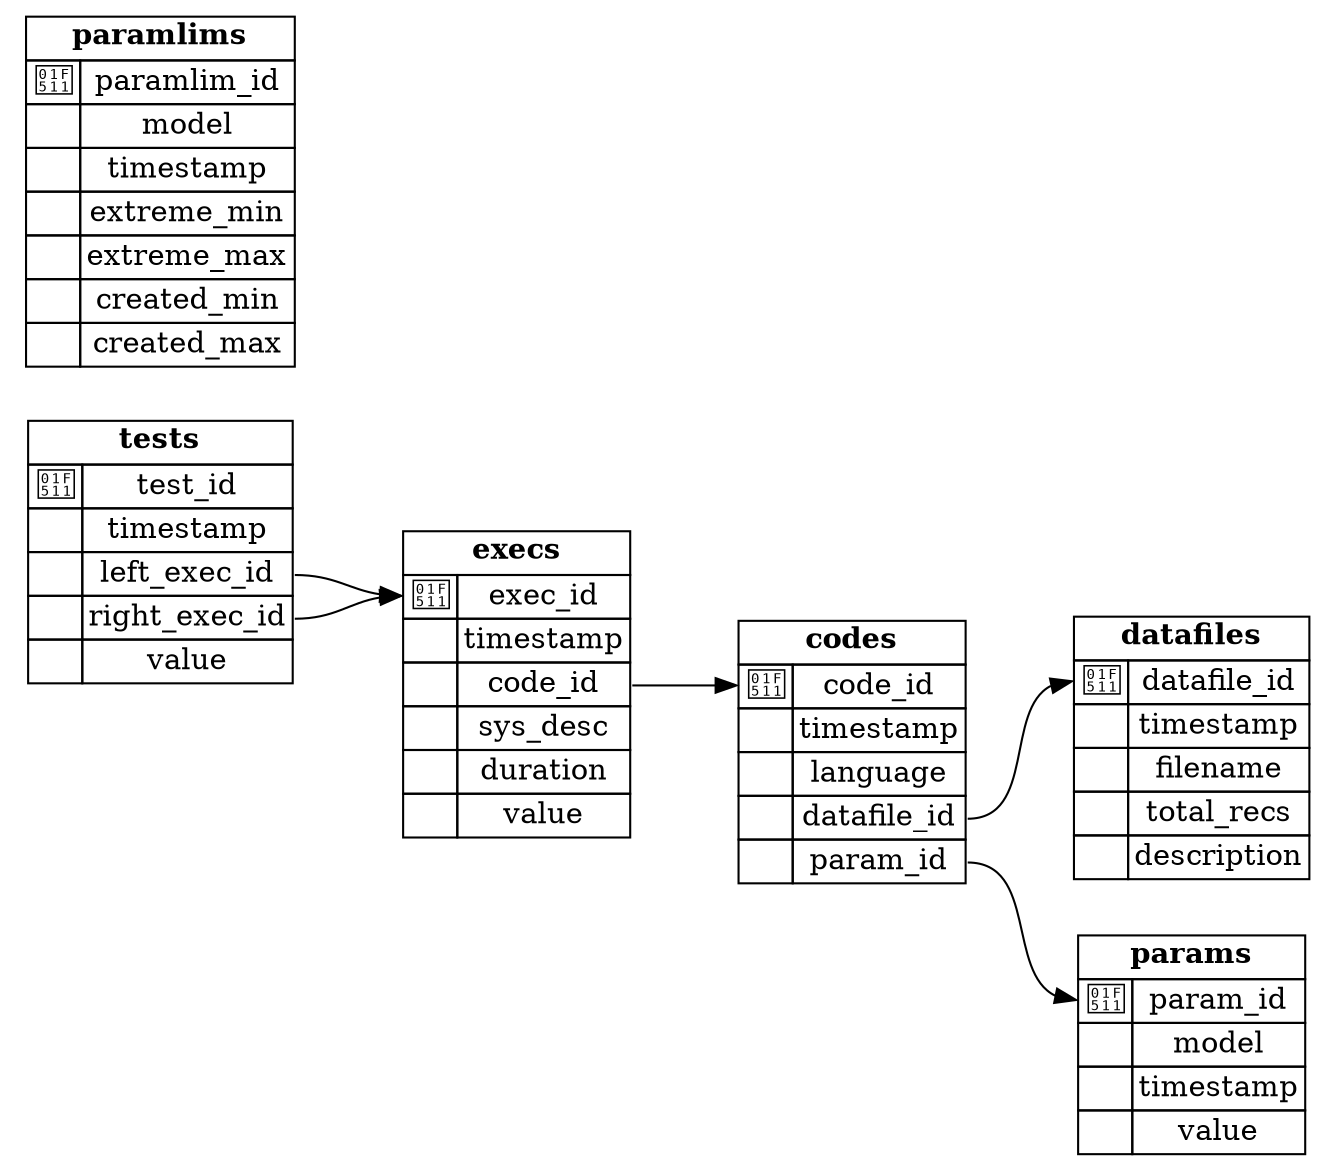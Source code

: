 
digraph structs {


rankdir="LR"


node [shape=none]

codes [label=<
            <TABLE BORDER="0" CELLSPACING="0" CELLBORDER="1">
                <TR>
                    <TD COLSPAN="2"><B>codes</B></TD>
                </TR>
            
                <TR>
                    <TD PORT="code_id_to">🔑</TD>
                    <TD PORT="code_id_from">code_id</TD>
                </TR>
            

                <TR>
                    <TD PORT="timestamp_to">&nbsp;</TD>
                    <TD PORT="timestamp_from">timestamp</TD>
                </TR>
            

                <TR>
                    <TD PORT="language_to">&nbsp;</TD>
                    <TD PORT="language_from">language</TD>
                </TR>
            

                <TR>
                    <TD PORT="datafile_id_to">&nbsp;</TD>
                    <TD PORT="datafile_id_from">datafile_id</TD>
                </TR>
            

                <TR>
                    <TD PORT="param_id_to">&nbsp;</TD>
                    <TD PORT="param_id_from">param_id</TD>
                </TR>
            
            </TABLE>
        >];
        
datafiles [label=<
            <TABLE BORDER="0" CELLSPACING="0" CELLBORDER="1">
                <TR>
                    <TD COLSPAN="2"><B>datafiles</B></TD>
                </TR>
            
                <TR>
                    <TD PORT="datafile_id_to">🔑</TD>
                    <TD PORT="datafile_id_from">datafile_id</TD>
                </TR>
            

                <TR>
                    <TD PORT="timestamp_to">&nbsp;</TD>
                    <TD PORT="timestamp_from">timestamp</TD>
                </TR>
            

                <TR>
                    <TD PORT="filename_to">&nbsp;</TD>
                    <TD PORT="filename_from">filename</TD>
                </TR>
            

                <TR>
                    <TD PORT="total_recs_to">&nbsp;</TD>
                    <TD PORT="total_recs_from">total_recs</TD>
                </TR>
            

                <TR>
                    <TD PORT="description_to">&nbsp;</TD>
                    <TD PORT="description_from">description</TD>
                </TR>
            
            </TABLE>
        >];
        
execs [label=<
            <TABLE BORDER="0" CELLSPACING="0" CELLBORDER="1">
                <TR>
                    <TD COLSPAN="2"><B>execs</B></TD>
                </TR>
            
                <TR>
                    <TD PORT="exec_id_to">🔑</TD>
                    <TD PORT="exec_id_from">exec_id</TD>
                </TR>
            

                <TR>
                    <TD PORT="timestamp_to">&nbsp;</TD>
                    <TD PORT="timestamp_from">timestamp</TD>
                </TR>
            

                <TR>
                    <TD PORT="code_id_to">&nbsp;</TD>
                    <TD PORT="code_id_from">code_id</TD>
                </TR>
            

                <TR>
                    <TD PORT="sys_desc_to">&nbsp;</TD>
                    <TD PORT="sys_desc_from">sys_desc</TD>
                </TR>
            

                <TR>
                    <TD PORT="duration_to">&nbsp;</TD>
                    <TD PORT="duration_from">duration</TD>
                </TR>
            

                <TR>
                    <TD PORT="value_to">&nbsp;</TD>
                    <TD PORT="value_from">value</TD>
                </TR>
            
            </TABLE>
        >];
        
paramlims [label=<
            <TABLE BORDER="0" CELLSPACING="0" CELLBORDER="1">
                <TR>
                    <TD COLSPAN="2"><B>paramlims</B></TD>
                </TR>
            
                <TR>
                    <TD PORT="paramlim_id_to">🔑</TD>
                    <TD PORT="paramlim_id_from">paramlim_id</TD>
                </TR>
            

                <TR>
                    <TD PORT="model_to">&nbsp;</TD>
                    <TD PORT="model_from">model</TD>
                </TR>
            

                <TR>
                    <TD PORT="timestamp_to">&nbsp;</TD>
                    <TD PORT="timestamp_from">timestamp</TD>
                </TR>
            

                <TR>
                    <TD PORT="extreme_min_to">&nbsp;</TD>
                    <TD PORT="extreme_min_from">extreme_min</TD>
                </TR>
            

                <TR>
                    <TD PORT="extreme_max_to">&nbsp;</TD>
                    <TD PORT="extreme_max_from">extreme_max</TD>
                </TR>
            

                <TR>
                    <TD PORT="created_min_to">&nbsp;</TD>
                    <TD PORT="created_min_from">created_min</TD>
                </TR>
            

                <TR>
                    <TD PORT="created_max_to">&nbsp;</TD>
                    <TD PORT="created_max_from">created_max</TD>
                </TR>
            
            </TABLE>
        >];
        
params [label=<
            <TABLE BORDER="0" CELLSPACING="0" CELLBORDER="1">
                <TR>
                    <TD COLSPAN="2"><B>params</B></TD>
                </TR>
            
                <TR>
                    <TD PORT="param_id_to">🔑</TD>
                    <TD PORT="param_id_from">param_id</TD>
                </TR>
            

                <TR>
                    <TD PORT="model_to">&nbsp;</TD>
                    <TD PORT="model_from">model</TD>
                </TR>
            

                <TR>
                    <TD PORT="timestamp_to">&nbsp;</TD>
                    <TD PORT="timestamp_from">timestamp</TD>
                </TR>
            

                <TR>
                    <TD PORT="value_to">&nbsp;</TD>
                    <TD PORT="value_from">value</TD>
                </TR>
            
            </TABLE>
        >];
        
tests [label=<
            <TABLE BORDER="0" CELLSPACING="0" CELLBORDER="1">
                <TR>
                    <TD COLSPAN="2"><B>tests</B></TD>
                </TR>
            
                <TR>
                    <TD PORT="test_id_to">🔑</TD>
                    <TD PORT="test_id_from">test_id</TD>
                </TR>
            

                <TR>
                    <TD PORT="timestamp_to">&nbsp;</TD>
                    <TD PORT="timestamp_from">timestamp</TD>
                </TR>
            

                <TR>
                    <TD PORT="left_exec_id_to">&nbsp;</TD>
                    <TD PORT="left_exec_id_from">left_exec_id</TD>
                </TR>
            

                <TR>
                    <TD PORT="right_exec_id_to">&nbsp;</TD>
                    <TD PORT="right_exec_id_from">right_exec_id</TD>
                </TR>
            

                <TR>
                    <TD PORT="value_to">&nbsp;</TD>
                    <TD PORT="value_from">value</TD>
                </TR>
            
            </TABLE>
        >];
        
tests:right_exec_id_from:e -> execs:exec_id_to:w
tests:left_exec_id_from:e -> execs:exec_id_to:w
execs:code_id_from:e -> codes:code_id_to:w
codes:param_id_from:e -> params:param_id_to:w
codes:datafile_id_from:e -> datafiles:datafile_id_to:w

}
